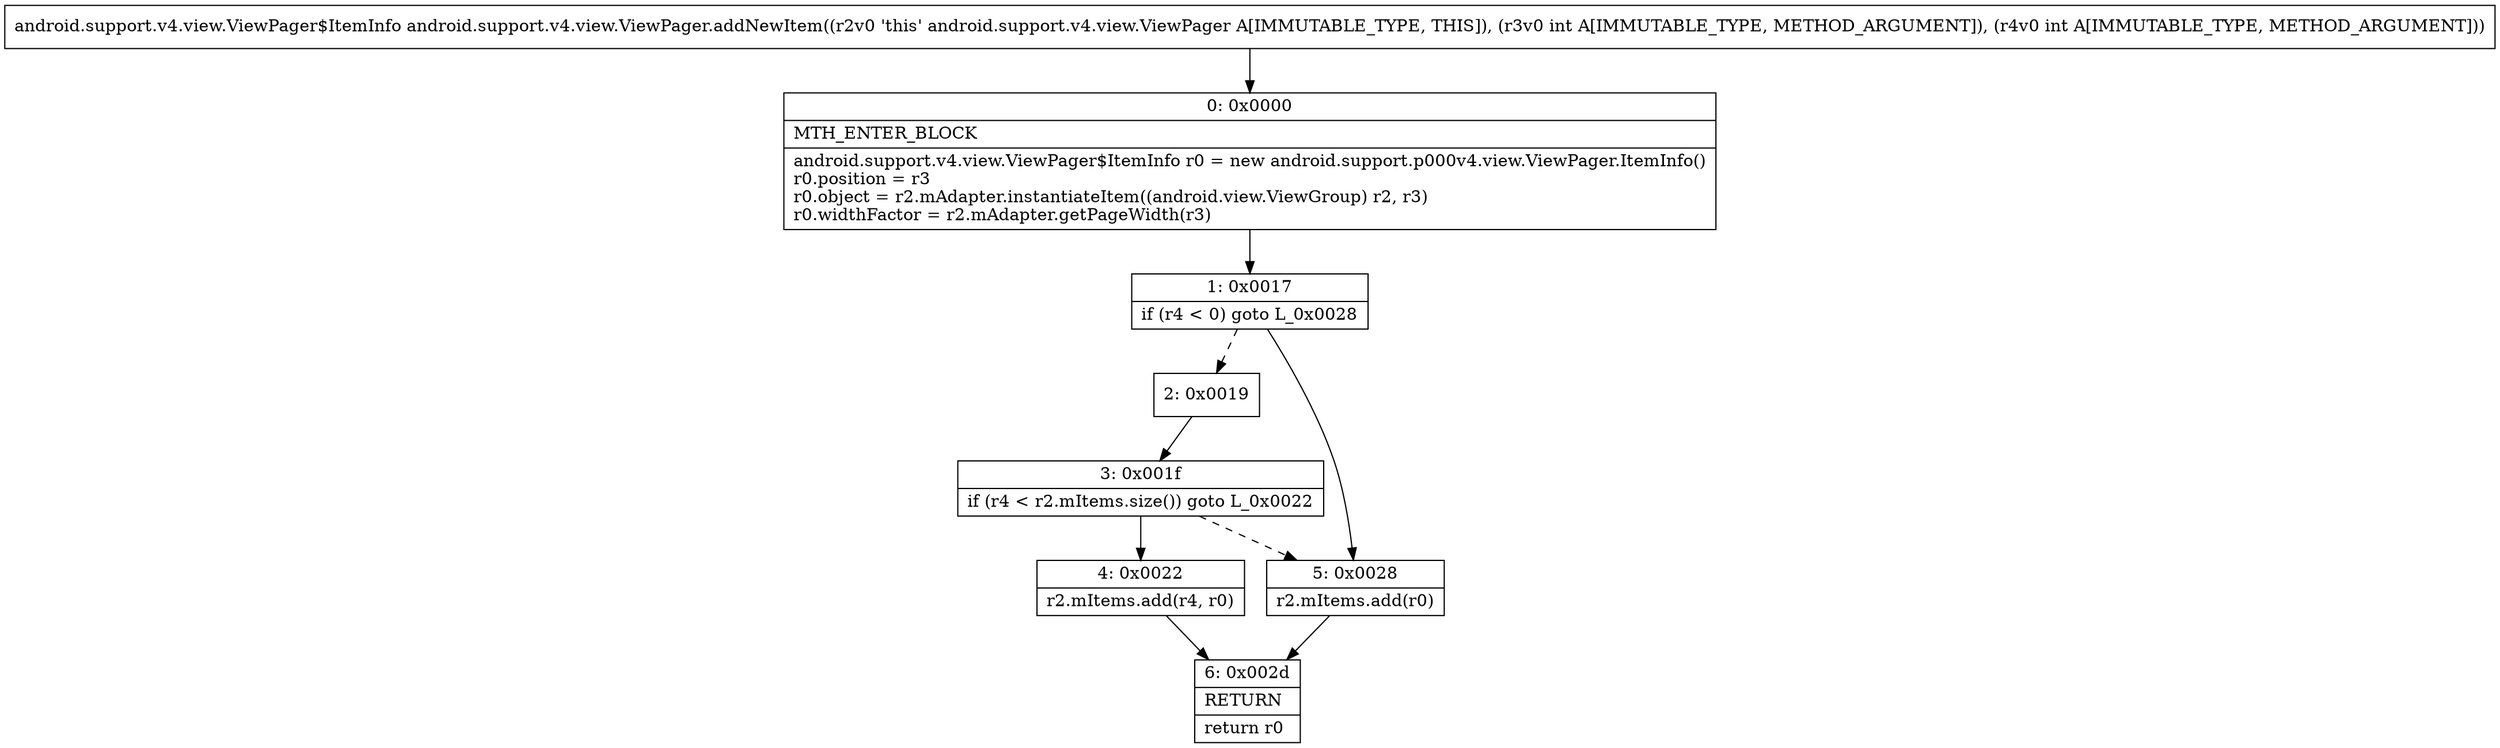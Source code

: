 digraph "CFG forandroid.support.v4.view.ViewPager.addNewItem(II)Landroid\/support\/v4\/view\/ViewPager$ItemInfo;" {
Node_0 [shape=record,label="{0\:\ 0x0000|MTH_ENTER_BLOCK\l|android.support.v4.view.ViewPager$ItemInfo r0 = new android.support.p000v4.view.ViewPager.ItemInfo()\lr0.position = r3\lr0.object = r2.mAdapter.instantiateItem((android.view.ViewGroup) r2, r3)\lr0.widthFactor = r2.mAdapter.getPageWidth(r3)\l}"];
Node_1 [shape=record,label="{1\:\ 0x0017|if (r4 \< 0) goto L_0x0028\l}"];
Node_2 [shape=record,label="{2\:\ 0x0019}"];
Node_3 [shape=record,label="{3\:\ 0x001f|if (r4 \< r2.mItems.size()) goto L_0x0022\l}"];
Node_4 [shape=record,label="{4\:\ 0x0022|r2.mItems.add(r4, r0)\l}"];
Node_5 [shape=record,label="{5\:\ 0x0028|r2.mItems.add(r0)\l}"];
Node_6 [shape=record,label="{6\:\ 0x002d|RETURN\l|return r0\l}"];
MethodNode[shape=record,label="{android.support.v4.view.ViewPager$ItemInfo android.support.v4.view.ViewPager.addNewItem((r2v0 'this' android.support.v4.view.ViewPager A[IMMUTABLE_TYPE, THIS]), (r3v0 int A[IMMUTABLE_TYPE, METHOD_ARGUMENT]), (r4v0 int A[IMMUTABLE_TYPE, METHOD_ARGUMENT])) }"];
MethodNode -> Node_0;
Node_0 -> Node_1;
Node_1 -> Node_2[style=dashed];
Node_1 -> Node_5;
Node_2 -> Node_3;
Node_3 -> Node_4;
Node_3 -> Node_5[style=dashed];
Node_4 -> Node_6;
Node_5 -> Node_6;
}

